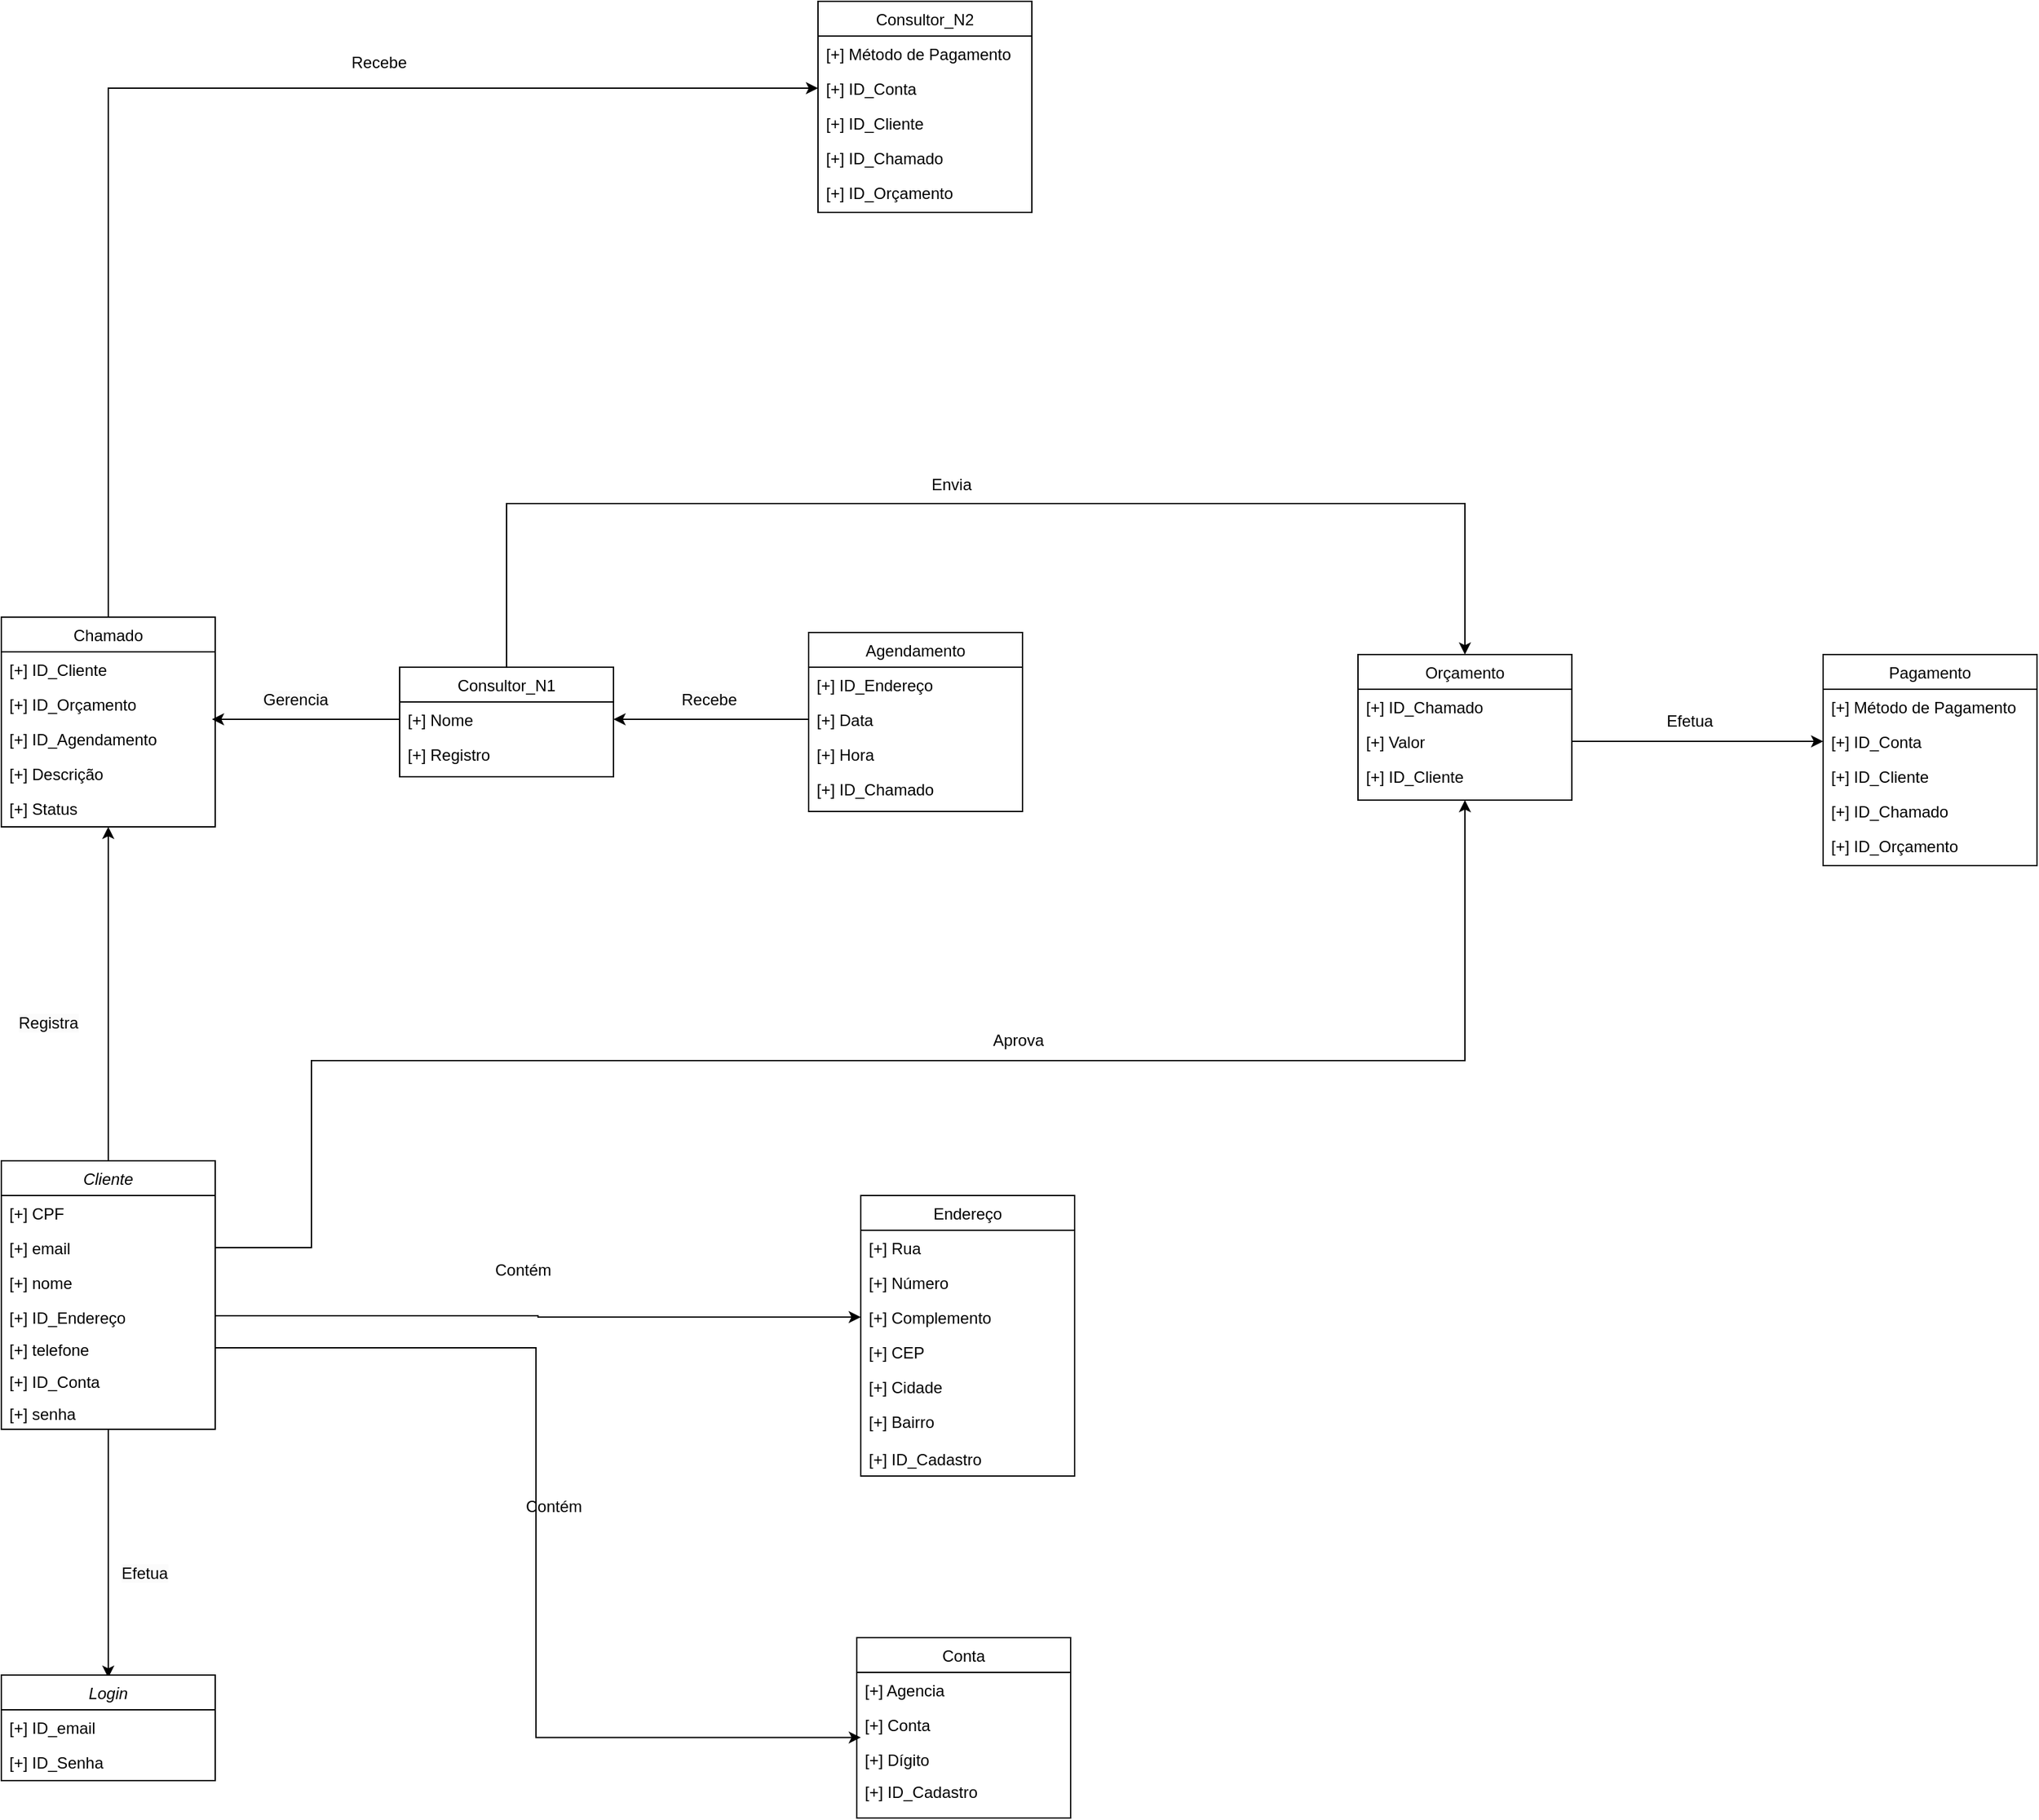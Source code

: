 <mxfile version="22.0.8" type="github">
  <diagram id="C5RBs43oDa-KdzZeNtuy" name="Page-1">
    <mxGraphModel dx="3874" dy="2472" grid="0" gridSize="10" guides="1" tooltips="1" connect="1" arrows="1" fold="1" page="1" pageScale="1" pageWidth="827" pageHeight="1169" math="0" shadow="0">
      <root>
        <mxCell id="WIyWlLk6GJQsqaUBKTNV-0" />
        <mxCell id="WIyWlLk6GJQsqaUBKTNV-1" parent="WIyWlLk6GJQsqaUBKTNV-0" />
        <mxCell id="zkfFHV4jXpPFQw0GAbJ--17" value="Endereço" style="swimlane;fontStyle=0;align=center;verticalAlign=top;childLayout=stackLayout;horizontal=1;startSize=26;horizontalStack=0;resizeParent=1;resizeLast=0;collapsible=1;marginBottom=0;rounded=0;shadow=0;strokeWidth=1;" parent="WIyWlLk6GJQsqaUBKTNV-1" vertex="1">
          <mxGeometry x="-170" y="-144" width="160" height="210" as="geometry">
            <mxRectangle x="550" y="140" width="160" height="26" as="alternateBounds" />
          </mxGeometry>
        </mxCell>
        <mxCell id="zkfFHV4jXpPFQw0GAbJ--20" value="[+] Rua" style="text;align=left;verticalAlign=top;spacingLeft=4;spacingRight=4;overflow=hidden;rotatable=0;points=[[0,0.5],[1,0.5]];portConstraint=eastwest;rounded=0;shadow=0;html=0;" parent="zkfFHV4jXpPFQw0GAbJ--17" vertex="1">
          <mxGeometry y="26" width="160" height="26" as="geometry" />
        </mxCell>
        <mxCell id="zkfFHV4jXpPFQw0GAbJ--21" value="[+] Número&#xa;" style="text;align=left;verticalAlign=top;spacingLeft=4;spacingRight=4;overflow=hidden;rotatable=0;points=[[0,0.5],[1,0.5]];portConstraint=eastwest;rounded=0;shadow=0;html=0;" parent="zkfFHV4jXpPFQw0GAbJ--17" vertex="1">
          <mxGeometry y="52" width="160" height="26" as="geometry" />
        </mxCell>
        <mxCell id="twlPOrb0V5wdDpEaBTNY-6" value="[+] Complemento" style="text;align=left;verticalAlign=top;spacingLeft=4;spacingRight=4;overflow=hidden;rotatable=0;points=[[0,0.5],[1,0.5]];portConstraint=eastwest;rounded=0;shadow=0;html=0;" vertex="1" parent="zkfFHV4jXpPFQw0GAbJ--17">
          <mxGeometry y="78" width="160" height="26" as="geometry" />
        </mxCell>
        <mxCell id="zkfFHV4jXpPFQw0GAbJ--22" value="[+] CEP" style="text;align=left;verticalAlign=top;spacingLeft=4;spacingRight=4;overflow=hidden;rotatable=0;points=[[0,0.5],[1,0.5]];portConstraint=eastwest;rounded=0;shadow=0;html=0;" parent="zkfFHV4jXpPFQw0GAbJ--17" vertex="1">
          <mxGeometry y="104" width="160" height="26" as="geometry" />
        </mxCell>
        <mxCell id="twlPOrb0V5wdDpEaBTNY-5" value="[+] Cidade" style="text;align=left;verticalAlign=top;spacingLeft=4;spacingRight=4;overflow=hidden;rotatable=0;points=[[0,0.5],[1,0.5]];portConstraint=eastwest;rounded=0;shadow=0;html=0;" vertex="1" parent="zkfFHV4jXpPFQw0GAbJ--17">
          <mxGeometry y="130" width="160" height="26" as="geometry" />
        </mxCell>
        <mxCell id="twlPOrb0V5wdDpEaBTNY-7" value="[+] Bairro" style="text;align=left;verticalAlign=top;spacingLeft=4;spacingRight=4;overflow=hidden;rotatable=0;points=[[0,0.5],[1,0.5]];portConstraint=eastwest;rounded=0;shadow=0;html=0;" vertex="1" parent="zkfFHV4jXpPFQw0GAbJ--17">
          <mxGeometry y="156" width="160" height="28" as="geometry" />
        </mxCell>
        <mxCell id="twlPOrb0V5wdDpEaBTNY-24" value="[+] ID_Cadastro" style="text;align=left;verticalAlign=top;spacingLeft=4;spacingRight=4;overflow=hidden;rotatable=0;points=[[0,0.5],[1,0.5]];portConstraint=eastwest;rounded=0;shadow=0;html=0;" vertex="1" parent="zkfFHV4jXpPFQw0GAbJ--17">
          <mxGeometry y="184" width="160" height="26" as="geometry" />
        </mxCell>
        <mxCell id="twlPOrb0V5wdDpEaBTNY-8" value="Conta" style="swimlane;fontStyle=0;align=center;verticalAlign=top;childLayout=stackLayout;horizontal=1;startSize=26;horizontalStack=0;resizeParent=1;resizeLast=0;collapsible=1;marginBottom=0;rounded=0;shadow=0;strokeWidth=1;" vertex="1" parent="WIyWlLk6GJQsqaUBKTNV-1">
          <mxGeometry x="-173" y="187" width="160" height="135" as="geometry">
            <mxRectangle x="550" y="140" width="160" height="26" as="alternateBounds" />
          </mxGeometry>
        </mxCell>
        <mxCell id="twlPOrb0V5wdDpEaBTNY-9" value="[+] Agencia" style="text;align=left;verticalAlign=top;spacingLeft=4;spacingRight=4;overflow=hidden;rotatable=0;points=[[0,0.5],[1,0.5]];portConstraint=eastwest;rounded=0;shadow=0;html=0;" vertex="1" parent="twlPOrb0V5wdDpEaBTNY-8">
          <mxGeometry y="26" width="160" height="26" as="geometry" />
        </mxCell>
        <mxCell id="twlPOrb0V5wdDpEaBTNY-10" value="[+] Conta" style="text;align=left;verticalAlign=top;spacingLeft=4;spacingRight=4;overflow=hidden;rotatable=0;points=[[0,0.5],[1,0.5]];portConstraint=eastwest;rounded=0;shadow=0;html=0;" vertex="1" parent="twlPOrb0V5wdDpEaBTNY-8">
          <mxGeometry y="52" width="160" height="26" as="geometry" />
        </mxCell>
        <mxCell id="twlPOrb0V5wdDpEaBTNY-11" value="[+] Dígito" style="text;align=left;verticalAlign=top;spacingLeft=4;spacingRight=4;overflow=hidden;rotatable=0;points=[[0,0.5],[1,0.5]];portConstraint=eastwest;rounded=0;shadow=0;html=0;" vertex="1" parent="twlPOrb0V5wdDpEaBTNY-8">
          <mxGeometry y="78" width="160" height="24" as="geometry" />
        </mxCell>
        <mxCell id="twlPOrb0V5wdDpEaBTNY-25" value="[+] ID_Cadastro" style="text;align=left;verticalAlign=top;spacingLeft=4;spacingRight=4;overflow=hidden;rotatable=0;points=[[0,0.5],[1,0.5]];portConstraint=eastwest;rounded=0;shadow=0;html=0;" vertex="1" parent="twlPOrb0V5wdDpEaBTNY-8">
          <mxGeometry y="102" width="160" height="24" as="geometry" />
        </mxCell>
        <mxCell id="twlPOrb0V5wdDpEaBTNY-29" value="Contém" style="text;html=1;resizable=0;points=[];;align=center;verticalAlign=middle;labelBackgroundColor=none;rounded=0;shadow=0;strokeWidth=1;fontSize=12;" vertex="1" connectable="0" parent="WIyWlLk6GJQsqaUBKTNV-1">
          <mxGeometry x="-371.995" y="-19.999" as="geometry">
            <mxPoint x="-28" y="109" as="offset" />
          </mxGeometry>
        </mxCell>
        <mxCell id="twlPOrb0V5wdDpEaBTNY-40" style="edgeStyle=orthogonalEdgeStyle;rounded=0;orthogonalLoop=1;jettySize=auto;html=1;exitX=0.5;exitY=1;exitDx=0;exitDy=0;entryX=0.5;entryY=0;entryDx=0;entryDy=0;" edge="1" parent="WIyWlLk6GJQsqaUBKTNV-1" source="twlPOrb0V5wdDpEaBTNY-30">
          <mxGeometry relative="1" as="geometry">
            <mxPoint x="-733" y="217" as="targetPoint" />
          </mxGeometry>
        </mxCell>
        <mxCell id="twlPOrb0V5wdDpEaBTNY-88" style="edgeStyle=orthogonalEdgeStyle;rounded=0;orthogonalLoop=1;jettySize=auto;html=1;entryX=0.5;entryY=1;entryDx=0;entryDy=0;" edge="1" parent="WIyWlLk6GJQsqaUBKTNV-1" source="twlPOrb0V5wdDpEaBTNY-30" target="twlPOrb0V5wdDpEaBTNY-54">
          <mxGeometry relative="1" as="geometry" />
        </mxCell>
        <mxCell id="twlPOrb0V5wdDpEaBTNY-30" value="Cliente" style="swimlane;fontStyle=2;align=center;verticalAlign=top;childLayout=stackLayout;horizontal=1;startSize=26;horizontalStack=0;resizeParent=1;resizeLast=0;collapsible=1;marginBottom=0;rounded=0;shadow=0;strokeWidth=1;" vertex="1" parent="WIyWlLk6GJQsqaUBKTNV-1">
          <mxGeometry x="-813" y="-170" width="160" height="201" as="geometry">
            <mxRectangle x="230" y="140" width="160" height="26" as="alternateBounds" />
          </mxGeometry>
        </mxCell>
        <mxCell id="zkfFHV4jXpPFQw0GAbJ--2" value="[+] CPF" style="text;align=left;verticalAlign=top;spacingLeft=4;spacingRight=4;overflow=hidden;rotatable=0;points=[[0,0.5],[1,0.5]];portConstraint=eastwest;rounded=0;shadow=0;html=0;" parent="twlPOrb0V5wdDpEaBTNY-30" vertex="1">
          <mxGeometry y="26" width="160" height="26" as="geometry" />
        </mxCell>
        <mxCell id="zkfFHV4jXpPFQw0GAbJ--3" value="[+] email" style="text;align=left;verticalAlign=top;spacingLeft=4;spacingRight=4;overflow=hidden;rotatable=0;points=[[0,0.5],[1,0.5]];portConstraint=eastwest;rounded=0;shadow=0;html=0;" parent="twlPOrb0V5wdDpEaBTNY-30" vertex="1">
          <mxGeometry y="52" width="160" height="26" as="geometry" />
        </mxCell>
        <mxCell id="zkfFHV4jXpPFQw0GAbJ--1" value="[+] nome&#xa;&#xa;&#xa;" style="text;align=left;verticalAlign=top;spacingLeft=4;spacingRight=4;overflow=hidden;rotatable=0;points=[[0,0.5],[1,0.5]];portConstraint=eastwest;" parent="twlPOrb0V5wdDpEaBTNY-30" vertex="1">
          <mxGeometry y="78" width="160" height="26" as="geometry" />
        </mxCell>
        <mxCell id="twlPOrb0V5wdDpEaBTNY-26" value="[+] ID_Endereço" style="text;align=left;verticalAlign=top;spacingLeft=4;spacingRight=4;overflow=hidden;rotatable=0;points=[[0,0.5],[1,0.5]];portConstraint=eastwest;rounded=0;shadow=0;html=0;" vertex="1" parent="twlPOrb0V5wdDpEaBTNY-30">
          <mxGeometry y="104" width="160" height="24" as="geometry" />
        </mxCell>
        <mxCell id="twlPOrb0V5wdDpEaBTNY-0" value="[+] telefone" style="text;align=left;verticalAlign=top;spacingLeft=4;spacingRight=4;overflow=hidden;rotatable=0;points=[[0,0.5],[1,0.5]];portConstraint=eastwest;rounded=0;shadow=0;html=0;" vertex="1" parent="twlPOrb0V5wdDpEaBTNY-30">
          <mxGeometry y="128" width="160" height="24" as="geometry" />
        </mxCell>
        <mxCell id="twlPOrb0V5wdDpEaBTNY-27" value="[+] ID_Conta" style="text;align=left;verticalAlign=top;spacingLeft=4;spacingRight=4;overflow=hidden;rotatable=0;points=[[0,0.5],[1,0.5]];portConstraint=eastwest;rounded=0;shadow=0;html=0;" vertex="1" parent="twlPOrb0V5wdDpEaBTNY-30">
          <mxGeometry y="152" width="160" height="24" as="geometry" />
        </mxCell>
        <mxCell id="twlPOrb0V5wdDpEaBTNY-28" value="[+] senha" style="text;align=left;verticalAlign=top;spacingLeft=4;spacingRight=4;overflow=hidden;rotatable=0;points=[[0,0.5],[1,0.5]];portConstraint=eastwest;rounded=0;shadow=0;html=0;" vertex="1" parent="twlPOrb0V5wdDpEaBTNY-30">
          <mxGeometry y="176" width="160" height="24" as="geometry" />
        </mxCell>
        <mxCell id="twlPOrb0V5wdDpEaBTNY-41" value="Login" style="swimlane;fontStyle=2;align=center;verticalAlign=top;childLayout=stackLayout;horizontal=1;startSize=26;horizontalStack=0;resizeParent=1;resizeLast=0;collapsible=1;marginBottom=0;rounded=0;shadow=0;strokeWidth=1;" vertex="1" parent="WIyWlLk6GJQsqaUBKTNV-1">
          <mxGeometry x="-813" y="215" width="160" height="79" as="geometry">
            <mxRectangle x="230" y="140" width="160" height="26" as="alternateBounds" />
          </mxGeometry>
        </mxCell>
        <mxCell id="twlPOrb0V5wdDpEaBTNY-42" value="[+] ID_email" style="text;align=left;verticalAlign=top;spacingLeft=4;spacingRight=4;overflow=hidden;rotatable=0;points=[[0,0.5],[1,0.5]];portConstraint=eastwest;" vertex="1" parent="twlPOrb0V5wdDpEaBTNY-41">
          <mxGeometry y="26" width="160" height="26" as="geometry" />
        </mxCell>
        <mxCell id="twlPOrb0V5wdDpEaBTNY-44" value="[+] ID_Senha" style="text;align=left;verticalAlign=top;spacingLeft=4;spacingRight=4;overflow=hidden;rotatable=0;points=[[0,0.5],[1,0.5]];portConstraint=eastwest;rounded=0;shadow=0;html=0;" vertex="1" parent="twlPOrb0V5wdDpEaBTNY-41">
          <mxGeometry y="52" width="160" height="26" as="geometry" />
        </mxCell>
        <mxCell id="twlPOrb0V5wdDpEaBTNY-50" value="&lt;span style=&quot;color: rgb(0, 0, 0); font-family: Helvetica; font-size: 12px; font-style: normal; font-variant-ligatures: normal; font-variant-caps: normal; font-weight: 400; letter-spacing: normal; orphans: 2; text-align: center; text-indent: 0px; text-transform: none; widows: 2; word-spacing: 0px; -webkit-text-stroke-width: 0px; background-color: rgb(251, 251, 251); text-decoration-thickness: initial; text-decoration-style: initial; text-decoration-color: initial; float: none; display: inline !important;&quot;&gt;Efetua&lt;/span&gt;" style="text;whiteSpace=wrap;html=1;" vertex="1" parent="WIyWlLk6GJQsqaUBKTNV-1">
          <mxGeometry x="-725" y="124.998" width="70" height="36" as="geometry" />
        </mxCell>
        <mxCell id="twlPOrb0V5wdDpEaBTNY-52" style="edgeStyle=orthogonalEdgeStyle;rounded=0;orthogonalLoop=1;jettySize=auto;html=1;exitX=1;exitY=0.5;exitDx=0;exitDy=0;entryX=0.019;entryY=-0.137;entryDx=0;entryDy=0;entryPerimeter=0;" edge="1" parent="WIyWlLk6GJQsqaUBKTNV-1" source="twlPOrb0V5wdDpEaBTNY-0" target="twlPOrb0V5wdDpEaBTNY-11">
          <mxGeometry relative="1" as="geometry" />
        </mxCell>
        <mxCell id="twlPOrb0V5wdDpEaBTNY-53" value="Contém" style="text;html=1;resizable=0;points=[];;align=center;verticalAlign=middle;labelBackgroundColor=none;rounded=0;shadow=0;strokeWidth=1;fontSize=12;" vertex="1" connectable="0" parent="WIyWlLk6GJQsqaUBKTNV-1">
          <mxGeometry x="-394.995" y="-196.999" as="geometry">
            <mxPoint x="-28" y="109" as="offset" />
          </mxGeometry>
        </mxCell>
        <mxCell id="twlPOrb0V5wdDpEaBTNY-135" style="edgeStyle=orthogonalEdgeStyle;rounded=0;orthogonalLoop=1;jettySize=auto;html=1;exitX=0.5;exitY=0;exitDx=0;exitDy=0;entryX=0;entryY=0.5;entryDx=0;entryDy=0;" edge="1" parent="WIyWlLk6GJQsqaUBKTNV-1" source="twlPOrb0V5wdDpEaBTNY-54" target="twlPOrb0V5wdDpEaBTNY-129">
          <mxGeometry relative="1" as="geometry" />
        </mxCell>
        <mxCell id="twlPOrb0V5wdDpEaBTNY-54" value="Chamado" style="swimlane;fontStyle=0;align=center;verticalAlign=top;childLayout=stackLayout;horizontal=1;startSize=26;horizontalStack=0;resizeParent=1;resizeLast=0;collapsible=1;marginBottom=0;rounded=0;shadow=0;strokeWidth=1;" vertex="1" parent="WIyWlLk6GJQsqaUBKTNV-1">
          <mxGeometry x="-813" y="-577" width="160" height="157" as="geometry">
            <mxRectangle x="550" y="140" width="160" height="26" as="alternateBounds" />
          </mxGeometry>
        </mxCell>
        <mxCell id="twlPOrb0V5wdDpEaBTNY-55" value="[+] ID_Cliente" style="text;align=left;verticalAlign=top;spacingLeft=4;spacingRight=4;overflow=hidden;rotatable=0;points=[[0,0.5],[1,0.5]];portConstraint=eastwest;rounded=0;shadow=0;html=0;" vertex="1" parent="twlPOrb0V5wdDpEaBTNY-54">
          <mxGeometry y="26" width="160" height="26" as="geometry" />
        </mxCell>
        <mxCell id="twlPOrb0V5wdDpEaBTNY-56" value="[+] ID_Orçamento" style="text;align=left;verticalAlign=top;spacingLeft=4;spacingRight=4;overflow=hidden;rotatable=0;points=[[0,0.5],[1,0.5]];portConstraint=eastwest;rounded=0;shadow=0;html=0;" vertex="1" parent="twlPOrb0V5wdDpEaBTNY-54">
          <mxGeometry y="52" width="160" height="26" as="geometry" />
        </mxCell>
        <mxCell id="twlPOrb0V5wdDpEaBTNY-57" value="[+] ID_Agendamento" style="text;align=left;verticalAlign=top;spacingLeft=4;spacingRight=4;overflow=hidden;rotatable=0;points=[[0,0.5],[1,0.5]];portConstraint=eastwest;rounded=0;shadow=0;html=0;" vertex="1" parent="twlPOrb0V5wdDpEaBTNY-54">
          <mxGeometry y="78" width="160" height="26" as="geometry" />
        </mxCell>
        <mxCell id="twlPOrb0V5wdDpEaBTNY-80" value="[+] Descrição" style="text;align=left;verticalAlign=top;spacingLeft=4;spacingRight=4;overflow=hidden;rotatable=0;points=[[0,0.5],[1,0.5]];portConstraint=eastwest;rounded=0;shadow=0;html=0;" vertex="1" parent="twlPOrb0V5wdDpEaBTNY-54">
          <mxGeometry y="104" width="160" height="26" as="geometry" />
        </mxCell>
        <mxCell id="twlPOrb0V5wdDpEaBTNY-81" value="[+] Status" style="text;align=left;verticalAlign=top;spacingLeft=4;spacingRight=4;overflow=hidden;rotatable=0;points=[[0,0.5],[1,0.5]];portConstraint=eastwest;rounded=0;shadow=0;html=0;" vertex="1" parent="twlPOrb0V5wdDpEaBTNY-54">
          <mxGeometry y="130" width="160" height="26" as="geometry" />
        </mxCell>
        <mxCell id="twlPOrb0V5wdDpEaBTNY-62" value="Agendamento" style="swimlane;fontStyle=0;align=center;verticalAlign=top;childLayout=stackLayout;horizontal=1;startSize=26;horizontalStack=0;resizeParent=1;resizeLast=0;collapsible=1;marginBottom=0;rounded=0;shadow=0;strokeWidth=1;" vertex="1" parent="WIyWlLk6GJQsqaUBKTNV-1">
          <mxGeometry x="-209" y="-565.5" width="160" height="134" as="geometry">
            <mxRectangle x="550" y="140" width="160" height="26" as="alternateBounds" />
          </mxGeometry>
        </mxCell>
        <mxCell id="twlPOrb0V5wdDpEaBTNY-63" value="[+] ID_Endereço" style="text;align=left;verticalAlign=top;spacingLeft=4;spacingRight=4;overflow=hidden;rotatable=0;points=[[0,0.5],[1,0.5]];portConstraint=eastwest;rounded=0;shadow=0;html=0;" vertex="1" parent="twlPOrb0V5wdDpEaBTNY-62">
          <mxGeometry y="26" width="160" height="26" as="geometry" />
        </mxCell>
        <mxCell id="twlPOrb0V5wdDpEaBTNY-64" value="[+] Data" style="text;align=left;verticalAlign=top;spacingLeft=4;spacingRight=4;overflow=hidden;rotatable=0;points=[[0,0.5],[1,0.5]];portConstraint=eastwest;rounded=0;shadow=0;html=0;" vertex="1" parent="twlPOrb0V5wdDpEaBTNY-62">
          <mxGeometry y="52" width="160" height="26" as="geometry" />
        </mxCell>
        <mxCell id="twlPOrb0V5wdDpEaBTNY-65" value="[+] Hora" style="text;align=left;verticalAlign=top;spacingLeft=4;spacingRight=4;overflow=hidden;rotatable=0;points=[[0,0.5],[1,0.5]];portConstraint=eastwest;rounded=0;shadow=0;html=0;" vertex="1" parent="twlPOrb0V5wdDpEaBTNY-62">
          <mxGeometry y="78" width="160" height="26" as="geometry" />
        </mxCell>
        <mxCell id="twlPOrb0V5wdDpEaBTNY-66" value="[+] ID_Chamado" style="text;align=left;verticalAlign=top;spacingLeft=4;spacingRight=4;overflow=hidden;rotatable=0;points=[[0,0.5],[1,0.5]];portConstraint=eastwest;rounded=0;shadow=0;html=0;" vertex="1" parent="twlPOrb0V5wdDpEaBTNY-62">
          <mxGeometry y="104" width="160" height="26" as="geometry" />
        </mxCell>
        <mxCell id="twlPOrb0V5wdDpEaBTNY-79" value="&lt;span style=&quot;color: rgb(0, 0, 0); font-family: Helvetica; font-size: 12px; font-style: normal; font-variant-ligatures: normal; font-variant-caps: normal; font-weight: 400; letter-spacing: normal; orphans: 2; text-align: center; text-indent: 0px; text-transform: none; widows: 2; word-spacing: 0px; -webkit-text-stroke-width: 0px; background-color: rgb(251, 251, 251); text-decoration-thickness: initial; text-decoration-style: initial; text-decoration-color: initial; float: none; display: inline !important;&quot;&gt;Registra&lt;/span&gt;" style="text;whiteSpace=wrap;html=1;" vertex="1" parent="WIyWlLk6GJQsqaUBKTNV-1">
          <mxGeometry x="-802" y="-287.002" width="70" height="36" as="geometry" />
        </mxCell>
        <mxCell id="twlPOrb0V5wdDpEaBTNY-118" style="edgeStyle=orthogonalEdgeStyle;rounded=0;orthogonalLoop=1;jettySize=auto;html=1;exitX=0.5;exitY=0;exitDx=0;exitDy=0;entryX=0.5;entryY=0;entryDx=0;entryDy=0;" edge="1" parent="WIyWlLk6GJQsqaUBKTNV-1" source="twlPOrb0V5wdDpEaBTNY-82" target="twlPOrb0V5wdDpEaBTNY-112">
          <mxGeometry relative="1" as="geometry">
            <Array as="points">
              <mxPoint x="-435" y="-662" />
              <mxPoint x="282" y="-662" />
            </Array>
          </mxGeometry>
        </mxCell>
        <mxCell id="twlPOrb0V5wdDpEaBTNY-82" value="Consultor_N1" style="swimlane;fontStyle=0;align=center;verticalAlign=top;childLayout=stackLayout;horizontal=1;startSize=26;horizontalStack=0;resizeParent=1;resizeLast=0;collapsible=1;marginBottom=0;rounded=0;shadow=0;strokeWidth=1;" vertex="1" parent="WIyWlLk6GJQsqaUBKTNV-1">
          <mxGeometry x="-515" y="-539.5" width="160" height="82" as="geometry">
            <mxRectangle x="550" y="140" width="160" height="26" as="alternateBounds" />
          </mxGeometry>
        </mxCell>
        <mxCell id="twlPOrb0V5wdDpEaBTNY-83" value="[+] Nome" style="text;align=left;verticalAlign=top;spacingLeft=4;spacingRight=4;overflow=hidden;rotatable=0;points=[[0,0.5],[1,0.5]];portConstraint=eastwest;rounded=0;shadow=0;html=0;" vertex="1" parent="twlPOrb0V5wdDpEaBTNY-82">
          <mxGeometry y="26" width="160" height="26" as="geometry" />
        </mxCell>
        <mxCell id="twlPOrb0V5wdDpEaBTNY-84" value="[+] Registro" style="text;align=left;verticalAlign=top;spacingLeft=4;spacingRight=4;overflow=hidden;rotatable=0;points=[[0,0.5],[1,0.5]];portConstraint=eastwest;rounded=0;shadow=0;html=0;" vertex="1" parent="twlPOrb0V5wdDpEaBTNY-82">
          <mxGeometry y="52" width="160" height="26" as="geometry" />
        </mxCell>
        <mxCell id="twlPOrb0V5wdDpEaBTNY-90" value="&lt;div style=&quot;text-align: center;&quot;&gt;&lt;span style=&quot;background-color: initial;&quot;&gt;Recebe&lt;/span&gt;&lt;/div&gt;" style="text;whiteSpace=wrap;html=1;" vertex="1" parent="WIyWlLk6GJQsqaUBKTNV-1">
          <mxGeometry x="-553" y="-1006.002" width="70" height="36" as="geometry" />
        </mxCell>
        <mxCell id="twlPOrb0V5wdDpEaBTNY-93" style="edgeStyle=orthogonalEdgeStyle;rounded=0;orthogonalLoop=1;jettySize=auto;html=1;exitX=0;exitY=0.5;exitDx=0;exitDy=0;entryX=0.985;entryY=-0.059;entryDx=0;entryDy=0;entryPerimeter=0;" edge="1" parent="WIyWlLk6GJQsqaUBKTNV-1" source="twlPOrb0V5wdDpEaBTNY-83" target="twlPOrb0V5wdDpEaBTNY-57">
          <mxGeometry relative="1" as="geometry" />
        </mxCell>
        <mxCell id="twlPOrb0V5wdDpEaBTNY-96" value="&lt;span style=&quot;color: rgb(0, 0, 0); font-family: Helvetica; font-size: 12px; font-style: normal; font-variant-ligatures: normal; font-variant-caps: normal; font-weight: 400; letter-spacing: normal; orphans: 2; text-align: center; text-indent: 0px; text-transform: none; widows: 2; word-spacing: 0px; -webkit-text-stroke-width: 0px; background-color: rgb(251, 251, 251); text-decoration-thickness: initial; text-decoration-style: initial; text-decoration-color: initial; float: none; display: inline !important;&quot;&gt;Recebe&lt;/span&gt;" style="text;whiteSpace=wrap;html=1;" vertex="1" parent="WIyWlLk6GJQsqaUBKTNV-1">
          <mxGeometry x="-306" y="-529.002" width="70" height="36" as="geometry" />
        </mxCell>
        <mxCell id="twlPOrb0V5wdDpEaBTNY-98" style="edgeStyle=orthogonalEdgeStyle;rounded=0;orthogonalLoop=1;jettySize=auto;html=1;exitX=0;exitY=0.5;exitDx=0;exitDy=0;entryX=1;entryY=0.5;entryDx=0;entryDy=0;" edge="1" parent="WIyWlLk6GJQsqaUBKTNV-1" source="twlPOrb0V5wdDpEaBTNY-64" target="twlPOrb0V5wdDpEaBTNY-83">
          <mxGeometry relative="1" as="geometry" />
        </mxCell>
        <mxCell id="twlPOrb0V5wdDpEaBTNY-99" value="Pagamento" style="swimlane;fontStyle=0;align=center;verticalAlign=top;childLayout=stackLayout;horizontal=1;startSize=26;horizontalStack=0;resizeParent=1;resizeLast=0;collapsible=1;marginBottom=0;rounded=0;shadow=0;strokeWidth=1;" vertex="1" parent="WIyWlLk6GJQsqaUBKTNV-1">
          <mxGeometry x="550" y="-549" width="160" height="158" as="geometry">
            <mxRectangle x="550" y="140" width="160" height="26" as="alternateBounds" />
          </mxGeometry>
        </mxCell>
        <mxCell id="twlPOrb0V5wdDpEaBTNY-100" value="[+] Método de Pagamento" style="text;align=left;verticalAlign=top;spacingLeft=4;spacingRight=4;overflow=hidden;rotatable=0;points=[[0,0.5],[1,0.5]];portConstraint=eastwest;rounded=0;shadow=0;html=0;" vertex="1" parent="twlPOrb0V5wdDpEaBTNY-99">
          <mxGeometry y="26" width="160" height="26" as="geometry" />
        </mxCell>
        <mxCell id="twlPOrb0V5wdDpEaBTNY-101" value="[+] ID_Conta" style="text;align=left;verticalAlign=top;spacingLeft=4;spacingRight=4;overflow=hidden;rotatable=0;points=[[0,0.5],[1,0.5]];portConstraint=eastwest;rounded=0;shadow=0;html=0;" vertex="1" parent="twlPOrb0V5wdDpEaBTNY-99">
          <mxGeometry y="52" width="160" height="26" as="geometry" />
        </mxCell>
        <mxCell id="twlPOrb0V5wdDpEaBTNY-109" value="[+] ID_Cliente" style="text;align=left;verticalAlign=top;spacingLeft=4;spacingRight=4;overflow=hidden;rotatable=0;points=[[0,0.5],[1,0.5]];portConstraint=eastwest;rounded=0;shadow=0;html=0;" vertex="1" parent="twlPOrb0V5wdDpEaBTNY-99">
          <mxGeometry y="78" width="160" height="26" as="geometry" />
        </mxCell>
        <mxCell id="twlPOrb0V5wdDpEaBTNY-110" value="[+] ID_Chamado" style="text;align=left;verticalAlign=top;spacingLeft=4;spacingRight=4;overflow=hidden;rotatable=0;points=[[0,0.5],[1,0.5]];portConstraint=eastwest;rounded=0;shadow=0;html=0;" vertex="1" parent="twlPOrb0V5wdDpEaBTNY-99">
          <mxGeometry y="104" width="160" height="26" as="geometry" />
        </mxCell>
        <mxCell id="twlPOrb0V5wdDpEaBTNY-111" value="[+] ID_Orçamento" style="text;align=left;verticalAlign=top;spacingLeft=4;spacingRight=4;overflow=hidden;rotatable=0;points=[[0,0.5],[1,0.5]];portConstraint=eastwest;rounded=0;shadow=0;html=0;" vertex="1" parent="twlPOrb0V5wdDpEaBTNY-99">
          <mxGeometry y="130" width="160" height="26" as="geometry" />
        </mxCell>
        <mxCell id="twlPOrb0V5wdDpEaBTNY-112" value="Orçamento" style="swimlane;fontStyle=0;align=center;verticalAlign=top;childLayout=stackLayout;horizontal=1;startSize=26;horizontalStack=0;resizeParent=1;resizeLast=0;collapsible=1;marginBottom=0;rounded=0;shadow=0;strokeWidth=1;" vertex="1" parent="WIyWlLk6GJQsqaUBKTNV-1">
          <mxGeometry x="202" y="-549" width="160" height="109" as="geometry">
            <mxRectangle x="550" y="140" width="160" height="26" as="alternateBounds" />
          </mxGeometry>
        </mxCell>
        <mxCell id="twlPOrb0V5wdDpEaBTNY-113" value="[+] ID_Chamado" style="text;align=left;verticalAlign=top;spacingLeft=4;spacingRight=4;overflow=hidden;rotatable=0;points=[[0,0.5],[1,0.5]];portConstraint=eastwest;rounded=0;shadow=0;html=0;" vertex="1" parent="twlPOrb0V5wdDpEaBTNY-112">
          <mxGeometry y="26" width="160" height="26" as="geometry" />
        </mxCell>
        <mxCell id="twlPOrb0V5wdDpEaBTNY-114" value="[+] Valor" style="text;align=left;verticalAlign=top;spacingLeft=4;spacingRight=4;overflow=hidden;rotatable=0;points=[[0,0.5],[1,0.5]];portConstraint=eastwest;rounded=0;shadow=0;html=0;" vertex="1" parent="twlPOrb0V5wdDpEaBTNY-112">
          <mxGeometry y="52" width="160" height="26" as="geometry" />
        </mxCell>
        <mxCell id="twlPOrb0V5wdDpEaBTNY-115" value="[+] ID_Cliente" style="text;align=left;verticalAlign=top;spacingLeft=4;spacingRight=4;overflow=hidden;rotatable=0;points=[[0,0.5],[1,0.5]];portConstraint=eastwest;rounded=0;shadow=0;html=0;" vertex="1" parent="twlPOrb0V5wdDpEaBTNY-112">
          <mxGeometry y="78" width="160" height="26" as="geometry" />
        </mxCell>
        <mxCell id="twlPOrb0V5wdDpEaBTNY-120" value="&lt;div style=&quot;text-align: center;&quot;&gt;&lt;span style=&quot;background-color: initial;&quot;&gt;Envia&lt;/span&gt;&lt;/div&gt;" style="text;whiteSpace=wrap;html=1;" vertex="1" parent="WIyWlLk6GJQsqaUBKTNV-1">
          <mxGeometry x="-119" y="-690.002" width="70" height="36" as="geometry" />
        </mxCell>
        <mxCell id="twlPOrb0V5wdDpEaBTNY-121" style="edgeStyle=orthogonalEdgeStyle;rounded=0;orthogonalLoop=1;jettySize=auto;html=1;exitX=1;exitY=0.5;exitDx=0;exitDy=0;entryX=0.5;entryY=1;entryDx=0;entryDy=0;" edge="1" parent="WIyWlLk6GJQsqaUBKTNV-1" source="zkfFHV4jXpPFQw0GAbJ--3" target="twlPOrb0V5wdDpEaBTNY-112">
          <mxGeometry relative="1" as="geometry">
            <Array as="points">
              <mxPoint x="-581" y="-105" />
              <mxPoint x="-581" y="-245" />
              <mxPoint x="282" y="-245" />
            </Array>
          </mxGeometry>
        </mxCell>
        <mxCell id="twlPOrb0V5wdDpEaBTNY-122" value="&lt;div style=&quot;text-align: center;&quot;&gt;&lt;span style=&quot;background-color: initial;&quot;&gt;Aprova&lt;/span&gt;&lt;/div&gt;" style="text;whiteSpace=wrap;html=1;" vertex="1" parent="WIyWlLk6GJQsqaUBKTNV-1">
          <mxGeometry x="-73" y="-274.002" width="70" height="36" as="geometry" />
        </mxCell>
        <mxCell id="twlPOrb0V5wdDpEaBTNY-125" style="edgeStyle=orthogonalEdgeStyle;rounded=0;orthogonalLoop=1;jettySize=auto;html=1;exitX=1;exitY=0.5;exitDx=0;exitDy=0;" edge="1" parent="WIyWlLk6GJQsqaUBKTNV-1" source="twlPOrb0V5wdDpEaBTNY-114" target="twlPOrb0V5wdDpEaBTNY-101">
          <mxGeometry relative="1" as="geometry" />
        </mxCell>
        <mxCell id="twlPOrb0V5wdDpEaBTNY-126" value="&lt;div style=&quot;text-align: center;&quot;&gt;&lt;span style=&quot;background-color: initial;&quot;&gt;Efetua&lt;/span&gt;&lt;/div&gt;" style="text;whiteSpace=wrap;html=1;" vertex="1" parent="WIyWlLk6GJQsqaUBKTNV-1">
          <mxGeometry x="431" y="-512.502" width="70" height="36" as="geometry" />
        </mxCell>
        <mxCell id="twlPOrb0V5wdDpEaBTNY-127" value="Consultor_N2" style="swimlane;fontStyle=0;align=center;verticalAlign=top;childLayout=stackLayout;horizontal=1;startSize=26;horizontalStack=0;resizeParent=1;resizeLast=0;collapsible=1;marginBottom=0;rounded=0;shadow=0;strokeWidth=1;" vertex="1" parent="WIyWlLk6GJQsqaUBKTNV-1">
          <mxGeometry x="-202" y="-1038" width="160" height="158" as="geometry">
            <mxRectangle x="550" y="140" width="160" height="26" as="alternateBounds" />
          </mxGeometry>
        </mxCell>
        <mxCell id="twlPOrb0V5wdDpEaBTNY-128" value="[+] Método de Pagamento" style="text;align=left;verticalAlign=top;spacingLeft=4;spacingRight=4;overflow=hidden;rotatable=0;points=[[0,0.5],[1,0.5]];portConstraint=eastwest;rounded=0;shadow=0;html=0;" vertex="1" parent="twlPOrb0V5wdDpEaBTNY-127">
          <mxGeometry y="26" width="160" height="26" as="geometry" />
        </mxCell>
        <mxCell id="twlPOrb0V5wdDpEaBTNY-129" value="[+] ID_Conta" style="text;align=left;verticalAlign=top;spacingLeft=4;spacingRight=4;overflow=hidden;rotatable=0;points=[[0,0.5],[1,0.5]];portConstraint=eastwest;rounded=0;shadow=0;html=0;" vertex="1" parent="twlPOrb0V5wdDpEaBTNY-127">
          <mxGeometry y="52" width="160" height="26" as="geometry" />
        </mxCell>
        <mxCell id="twlPOrb0V5wdDpEaBTNY-130" value="[+] ID_Cliente" style="text;align=left;verticalAlign=top;spacingLeft=4;spacingRight=4;overflow=hidden;rotatable=0;points=[[0,0.5],[1,0.5]];portConstraint=eastwest;rounded=0;shadow=0;html=0;" vertex="1" parent="twlPOrb0V5wdDpEaBTNY-127">
          <mxGeometry y="78" width="160" height="26" as="geometry" />
        </mxCell>
        <mxCell id="twlPOrb0V5wdDpEaBTNY-131" value="[+] ID_Chamado" style="text;align=left;verticalAlign=top;spacingLeft=4;spacingRight=4;overflow=hidden;rotatable=0;points=[[0,0.5],[1,0.5]];portConstraint=eastwest;rounded=0;shadow=0;html=0;" vertex="1" parent="twlPOrb0V5wdDpEaBTNY-127">
          <mxGeometry y="104" width="160" height="26" as="geometry" />
        </mxCell>
        <mxCell id="twlPOrb0V5wdDpEaBTNY-132" value="[+] ID_Orçamento" style="text;align=left;verticalAlign=top;spacingLeft=4;spacingRight=4;overflow=hidden;rotatable=0;points=[[0,0.5],[1,0.5]];portConstraint=eastwest;rounded=0;shadow=0;html=0;" vertex="1" parent="twlPOrb0V5wdDpEaBTNY-127">
          <mxGeometry y="130" width="160" height="26" as="geometry" />
        </mxCell>
        <mxCell id="twlPOrb0V5wdDpEaBTNY-133" style="edgeStyle=orthogonalEdgeStyle;rounded=0;orthogonalLoop=1;jettySize=auto;html=1;exitX=1;exitY=0.5;exitDx=0;exitDy=0;entryX=0;entryY=0.5;entryDx=0;entryDy=0;" edge="1" parent="WIyWlLk6GJQsqaUBKTNV-1" source="twlPOrb0V5wdDpEaBTNY-26" target="twlPOrb0V5wdDpEaBTNY-6">
          <mxGeometry relative="1" as="geometry" />
        </mxCell>
        <mxCell id="twlPOrb0V5wdDpEaBTNY-136" value="&lt;span style=&quot;color: rgb(0, 0, 0); font-family: Helvetica; font-size: 12px; font-style: normal; font-variant-ligatures: normal; font-variant-caps: normal; font-weight: 400; letter-spacing: normal; orphans: 2; text-align: center; text-indent: 0px; text-transform: none; widows: 2; word-spacing: 0px; -webkit-text-stroke-width: 0px; background-color: rgb(251, 251, 251); text-decoration-thickness: initial; text-decoration-style: initial; text-decoration-color: initial; float: none; display: inline !important;&quot;&gt;Gerencia&lt;/span&gt;" style="text;whiteSpace=wrap;html=1;" vertex="1" parent="WIyWlLk6GJQsqaUBKTNV-1">
          <mxGeometry x="-619" y="-529.002" width="70" height="36" as="geometry" />
        </mxCell>
      </root>
    </mxGraphModel>
  </diagram>
</mxfile>
